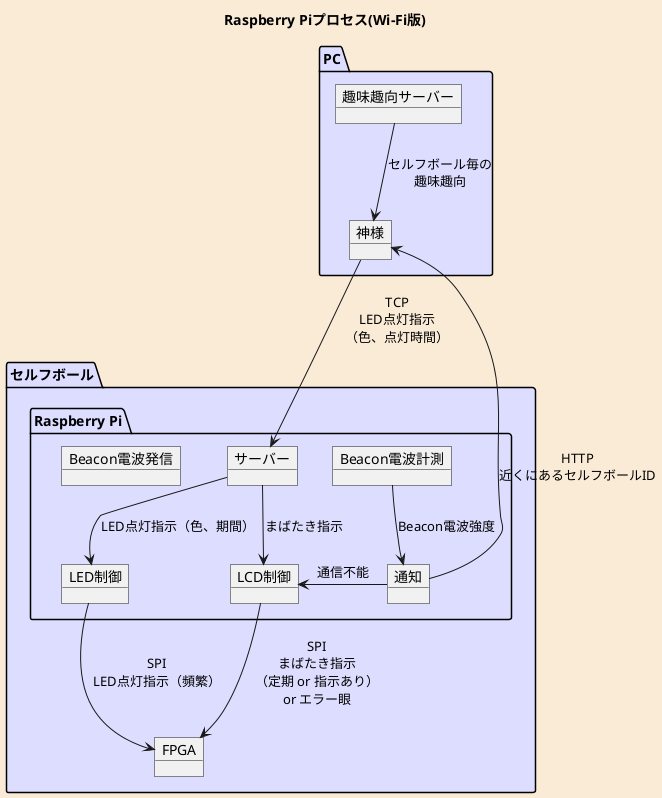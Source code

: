 @startuml Raspberry Piプロセス(Wi-Fi版)
title Raspberry Piプロセス(Wi-Fi版)
skinparam {
  backgroundcolor AntiqueWhite
  defaultFontName メイリオ
  packageBackgroundColor #DDF
}
package PC as pc {
  object "趣味趣向サーバー" as favorite
  object "神様" as god
  favorite --> god : セルフボール毎の\n趣味趣向
}
package "セルフボール" as selfball {
  package "Raspberry Pi" as rp {
    object "サーバー" as server
    object "Beacon電波計測" as beacon
    object "Beacon電波発信" as advertiser
    object "LED制御" as led
    object "LCD制御" as lcd
    object "通知" as reporter
    beacon --> reporter : Beacon電波強度
    server --> led  : LED点灯指示（色、期間）
    server  --> lcd : まばたき指示
    reporter -l-> lcd : 通信不能
    led -r[hidden]- lcd
  }
  object "FPGA" as fpga
}
reporter --> god : HTTP\n近くにあるセルフボールID
god --> server : TCP\nLED点灯指示\n（色、点灯時間）
lcd --> fpga : SPI\nまばたき指示\n（定期 or 指示あり）\nor エラー眼
led --> fpga : SPI\nLED点灯指示（頻繁）
@enduml